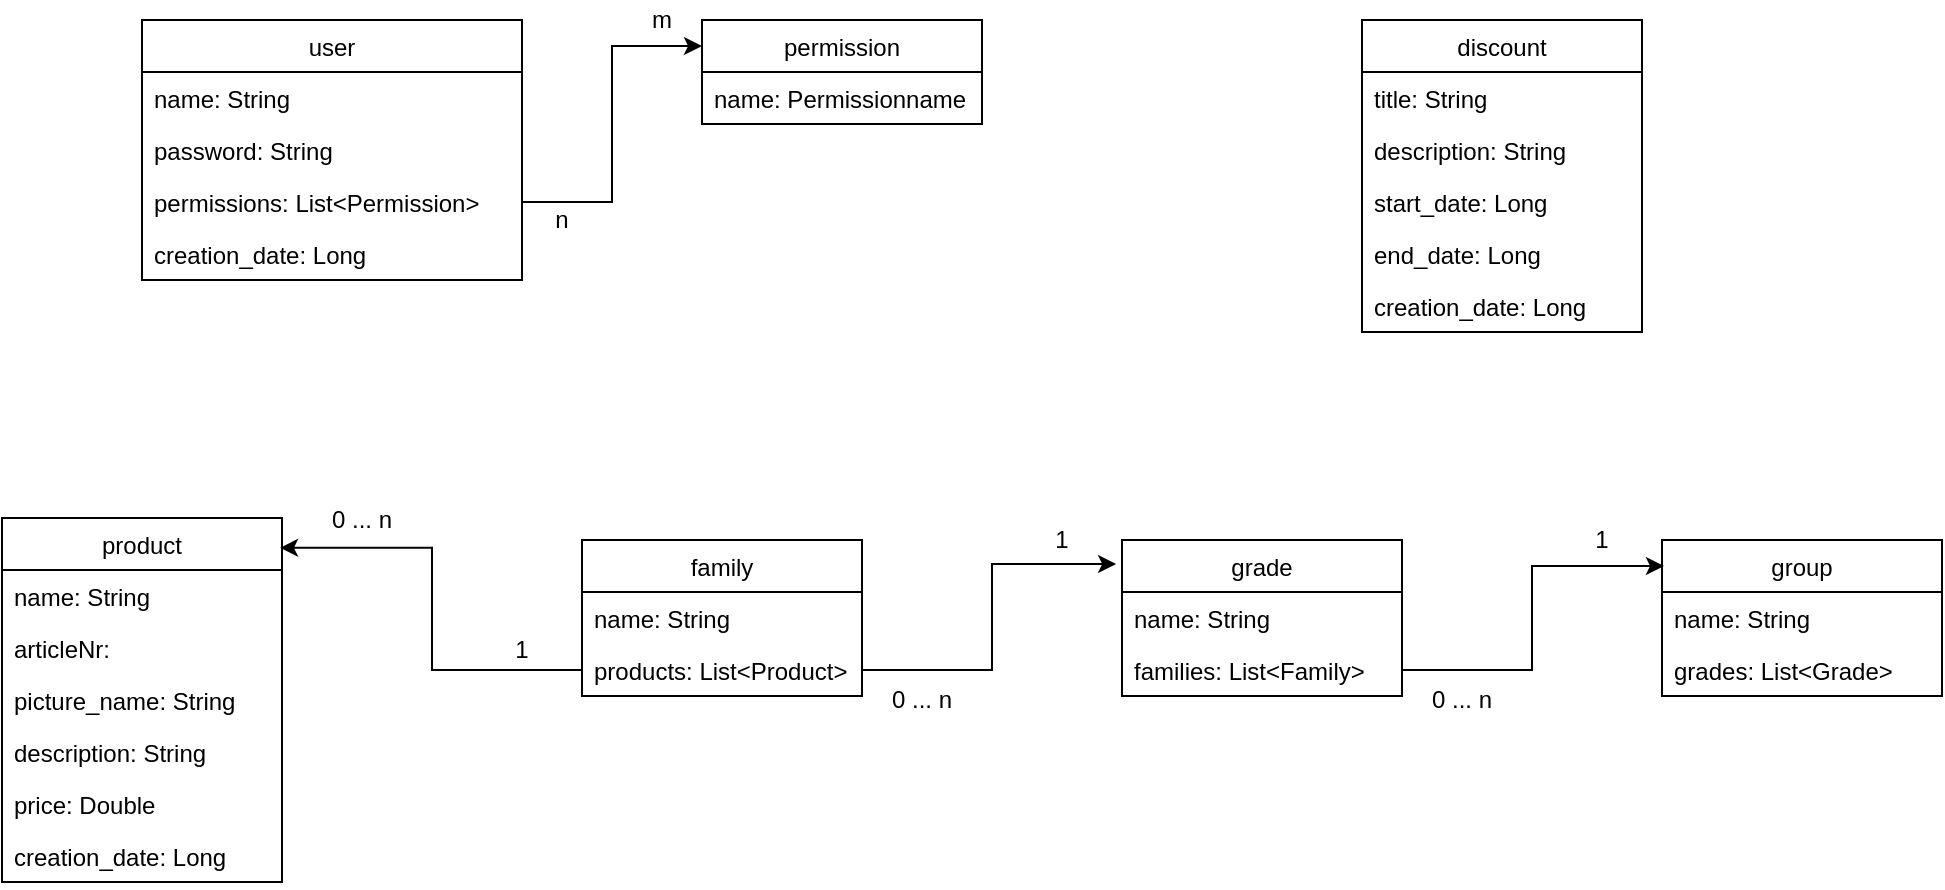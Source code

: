 <mxfile version="12.8.5" type="device"><diagram name="Page-1" id="9f46799a-70d6-7492-0946-bef42562c5a5"><mxGraphModel dx="1422" dy="794" grid="1" gridSize="10" guides="1" tooltips="1" connect="1" arrows="1" fold="1" page="1" pageScale="1" pageWidth="1100" pageHeight="850" background="#FFFFFF" math="0" shadow="0"><root><mxCell id="0"/><mxCell id="1" parent="0"/><mxCell id="CYPonlzc460bOWuZ9gF6-1" value="user" style="swimlane;fontStyle=0;childLayout=stackLayout;horizontal=1;startSize=26;fillColor=none;horizontalStack=0;resizeParent=1;resizeParentMax=0;resizeLast=0;collapsible=1;marginBottom=0;" vertex="1" parent="1"><mxGeometry x="190" y="110" width="190" height="130" as="geometry"/></mxCell><mxCell id="CYPonlzc460bOWuZ9gF6-2" value="name: String" style="text;strokeColor=none;fillColor=none;align=left;verticalAlign=top;spacingLeft=4;spacingRight=4;overflow=hidden;rotatable=0;points=[[0,0.5],[1,0.5]];portConstraint=eastwest;" vertex="1" parent="CYPonlzc460bOWuZ9gF6-1"><mxGeometry y="26" width="190" height="26" as="geometry"/></mxCell><mxCell id="CYPonlzc460bOWuZ9gF6-3" value="password: String" style="text;strokeColor=none;fillColor=none;align=left;verticalAlign=top;spacingLeft=4;spacingRight=4;overflow=hidden;rotatable=0;points=[[0,0.5],[1,0.5]];portConstraint=eastwest;" vertex="1" parent="CYPonlzc460bOWuZ9gF6-1"><mxGeometry y="52" width="190" height="26" as="geometry"/></mxCell><mxCell id="CYPonlzc460bOWuZ9gF6-4" value="permissions: List&lt;Permission&gt;" style="text;strokeColor=none;fillColor=none;align=left;verticalAlign=top;spacingLeft=4;spacingRight=4;overflow=hidden;rotatable=0;points=[[0,0.5],[1,0.5]];portConstraint=eastwest;" vertex="1" parent="CYPonlzc460bOWuZ9gF6-1"><mxGeometry y="78" width="190" height="26" as="geometry"/></mxCell><mxCell id="CYPonlzc460bOWuZ9gF6-25" value="creation_date: Long" style="text;strokeColor=none;fillColor=none;align=left;verticalAlign=top;spacingLeft=4;spacingRight=4;overflow=hidden;rotatable=0;points=[[0,0.5],[1,0.5]];portConstraint=eastwest;" vertex="1" parent="CYPonlzc460bOWuZ9gF6-1"><mxGeometry y="104" width="190" height="26" as="geometry"/></mxCell><mxCell id="CYPonlzc460bOWuZ9gF6-16" style="edgeStyle=orthogonalEdgeStyle;rounded=0;orthogonalLoop=1;jettySize=auto;html=1;exitX=1;exitY=0.5;exitDx=0;exitDy=0;entryX=0;entryY=0.25;entryDx=0;entryDy=0;" edge="1" parent="1" source="CYPonlzc460bOWuZ9gF6-4" target="CYPonlzc460bOWuZ9gF6-5"><mxGeometry relative="1" as="geometry"/></mxCell><mxCell id="CYPonlzc460bOWuZ9gF6-5" value="permission" style="swimlane;fontStyle=0;childLayout=stackLayout;horizontal=1;startSize=26;fillColor=none;horizontalStack=0;resizeParent=1;resizeParentMax=0;resizeLast=0;collapsible=1;marginBottom=0;" vertex="1" parent="1"><mxGeometry x="470" y="110" width="140" height="52" as="geometry"/></mxCell><mxCell id="CYPonlzc460bOWuZ9gF6-6" value="name: Permissionname" style="text;strokeColor=none;fillColor=none;align=left;verticalAlign=top;spacingLeft=4;spacingRight=4;overflow=hidden;rotatable=0;points=[[0,0.5],[1,0.5]];portConstraint=eastwest;" vertex="1" parent="CYPonlzc460bOWuZ9gF6-5"><mxGeometry y="26" width="140" height="26" as="geometry"/></mxCell><mxCell id="CYPonlzc460bOWuZ9gF6-17" value="n" style="text;html=1;strokeColor=none;fillColor=none;align=center;verticalAlign=middle;whiteSpace=wrap;rounded=0;" vertex="1" parent="1"><mxGeometry x="380" y="200" width="40" height="20" as="geometry"/></mxCell><mxCell id="CYPonlzc460bOWuZ9gF6-18" value="m" style="text;html=1;strokeColor=none;fillColor=none;align=center;verticalAlign=middle;whiteSpace=wrap;rounded=0;" vertex="1" parent="1"><mxGeometry x="430" y="100" width="40" height="20" as="geometry"/></mxCell><mxCell id="CYPonlzc460bOWuZ9gF6-40" style="edgeStyle=orthogonalEdgeStyle;rounded=0;orthogonalLoop=1;jettySize=auto;html=1;exitX=1;exitY=0.5;exitDx=0;exitDy=0;entryX=-0.021;entryY=0.154;entryDx=0;entryDy=0;entryPerimeter=0;" edge="1" parent="1" source="CYPonlzc460bOWuZ9gF6-39" target="CYPonlzc460bOWuZ9gF6-33"><mxGeometry relative="1" as="geometry"/></mxCell><mxCell id="CYPonlzc460bOWuZ9gF6-19" value="discount" style="swimlane;fontStyle=0;childLayout=stackLayout;horizontal=1;startSize=26;fillColor=none;horizontalStack=0;resizeParent=1;resizeParentMax=0;resizeLast=0;collapsible=1;marginBottom=0;" vertex="1" parent="1"><mxGeometry x="800" y="110" width="140" height="156" as="geometry"/></mxCell><mxCell id="CYPonlzc460bOWuZ9gF6-20" value="title: String" style="text;strokeColor=none;fillColor=none;align=left;verticalAlign=top;spacingLeft=4;spacingRight=4;overflow=hidden;rotatable=0;points=[[0,0.5],[1,0.5]];portConstraint=eastwest;" vertex="1" parent="CYPonlzc460bOWuZ9gF6-19"><mxGeometry y="26" width="140" height="26" as="geometry"/></mxCell><mxCell id="CYPonlzc460bOWuZ9gF6-21" value="description: String" style="text;strokeColor=none;fillColor=none;align=left;verticalAlign=top;spacingLeft=4;spacingRight=4;overflow=hidden;rotatable=0;points=[[0,0.5],[1,0.5]];portConstraint=eastwest;" vertex="1" parent="CYPonlzc460bOWuZ9gF6-19"><mxGeometry y="52" width="140" height="26" as="geometry"/></mxCell><mxCell id="CYPonlzc460bOWuZ9gF6-22" value="start_date: Long" style="text;strokeColor=none;fillColor=none;align=left;verticalAlign=top;spacingLeft=4;spacingRight=4;overflow=hidden;rotatable=0;points=[[0,0.5],[1,0.5]];portConstraint=eastwest;" vertex="1" parent="CYPonlzc460bOWuZ9gF6-19"><mxGeometry y="78" width="140" height="26" as="geometry"/></mxCell><mxCell id="CYPonlzc460bOWuZ9gF6-23" value="end_date: Long" style="text;strokeColor=none;fillColor=none;align=left;verticalAlign=top;spacingLeft=4;spacingRight=4;overflow=hidden;rotatable=0;points=[[0,0.5],[1,0.5]];portConstraint=eastwest;" vertex="1" parent="CYPonlzc460bOWuZ9gF6-19"><mxGeometry y="104" width="140" height="26" as="geometry"/></mxCell><mxCell id="CYPonlzc460bOWuZ9gF6-26" value="creation_date: Long" style="text;strokeColor=none;fillColor=none;align=left;verticalAlign=top;spacingLeft=4;spacingRight=4;overflow=hidden;rotatable=0;points=[[0,0.5],[1,0.5]];portConstraint=eastwest;" vertex="1" parent="CYPonlzc460bOWuZ9gF6-19"><mxGeometry y="130" width="140" height="26" as="geometry"/></mxCell><mxCell id="CYPonlzc460bOWuZ9gF6-35" value="family" style="swimlane;fontStyle=0;childLayout=stackLayout;horizontal=1;startSize=26;fillColor=none;horizontalStack=0;resizeParent=1;resizeParentMax=0;resizeLast=0;collapsible=1;marginBottom=0;" vertex="1" parent="1"><mxGeometry x="410" y="370" width="140" height="78" as="geometry"/></mxCell><mxCell id="CYPonlzc460bOWuZ9gF6-36" value="name: String" style="text;strokeColor=none;fillColor=none;align=left;verticalAlign=top;spacingLeft=4;spacingRight=4;overflow=hidden;rotatable=0;points=[[0,0.5],[1,0.5]];portConstraint=eastwest;" vertex="1" parent="CYPonlzc460bOWuZ9gF6-35"><mxGeometry y="26" width="140" height="26" as="geometry"/></mxCell><mxCell id="CYPonlzc460bOWuZ9gF6-39" value="products: List&lt;Product&gt;" style="text;strokeColor=none;fillColor=none;align=left;verticalAlign=top;spacingLeft=4;spacingRight=4;overflow=hidden;rotatable=0;points=[[0,0.5],[1,0.5]];portConstraint=eastwest;" vertex="1" parent="CYPonlzc460bOWuZ9gF6-35"><mxGeometry y="52" width="140" height="26" as="geometry"/></mxCell><mxCell id="CYPonlzc460bOWuZ9gF6-33" value="grade" style="swimlane;fontStyle=0;childLayout=stackLayout;horizontal=1;startSize=26;fillColor=none;horizontalStack=0;resizeParent=1;resizeParentMax=0;resizeLast=0;collapsible=1;marginBottom=0;" vertex="1" parent="1"><mxGeometry x="680" y="370" width="140" height="78" as="geometry"/></mxCell><mxCell id="CYPonlzc460bOWuZ9gF6-34" value="name: String" style="text;strokeColor=none;fillColor=none;align=left;verticalAlign=top;spacingLeft=4;spacingRight=4;overflow=hidden;rotatable=0;points=[[0,0.5],[1,0.5]];portConstraint=eastwest;" vertex="1" parent="CYPonlzc460bOWuZ9gF6-33"><mxGeometry y="26" width="140" height="26" as="geometry"/></mxCell><mxCell id="CYPonlzc460bOWuZ9gF6-38" value="families: List&lt;Family&gt;" style="text;strokeColor=none;fillColor=none;align=left;verticalAlign=top;spacingLeft=4;spacingRight=4;overflow=hidden;rotatable=0;points=[[0,0.5],[1,0.5]];portConstraint=eastwest;" vertex="1" parent="CYPonlzc460bOWuZ9gF6-33"><mxGeometry y="52" width="140" height="26" as="geometry"/></mxCell><mxCell id="CYPonlzc460bOWuZ9gF6-27" value="group" style="swimlane;fontStyle=0;childLayout=stackLayout;horizontal=1;startSize=26;fillColor=none;horizontalStack=0;resizeParent=1;resizeParentMax=0;resizeLast=0;collapsible=1;marginBottom=0;" vertex="1" parent="1"><mxGeometry x="950" y="370" width="140" height="78" as="geometry"/></mxCell><mxCell id="CYPonlzc460bOWuZ9gF6-28" value="name: String" style="text;strokeColor=none;fillColor=none;align=left;verticalAlign=top;spacingLeft=4;spacingRight=4;overflow=hidden;rotatable=0;points=[[0,0.5],[1,0.5]];portConstraint=eastwest;" vertex="1" parent="CYPonlzc460bOWuZ9gF6-27"><mxGeometry y="26" width="140" height="26" as="geometry"/></mxCell><mxCell id="CYPonlzc460bOWuZ9gF6-37" value="grades: List&lt;Grade&gt;" style="text;strokeColor=none;fillColor=none;align=left;verticalAlign=top;spacingLeft=4;spacingRight=4;overflow=hidden;rotatable=0;points=[[0,0.5],[1,0.5]];portConstraint=eastwest;" vertex="1" parent="CYPonlzc460bOWuZ9gF6-27"><mxGeometry y="52" width="140" height="26" as="geometry"/></mxCell><mxCell id="CYPonlzc460bOWuZ9gF6-41" style="edgeStyle=orthogonalEdgeStyle;rounded=0;orthogonalLoop=1;jettySize=auto;html=1;exitX=1;exitY=0.5;exitDx=0;exitDy=0;entryX=0.007;entryY=0.167;entryDx=0;entryDy=0;entryPerimeter=0;" edge="1" parent="1" source="CYPonlzc460bOWuZ9gF6-38" target="CYPonlzc460bOWuZ9gF6-27"><mxGeometry relative="1" as="geometry"/></mxCell><mxCell id="CYPonlzc460bOWuZ9gF6-42" value="0 ... n" style="text;html=1;strokeColor=none;fillColor=none;align=center;verticalAlign=middle;whiteSpace=wrap;rounded=0;" vertex="1" parent="1"><mxGeometry x="560" y="440" width="40" height="20" as="geometry"/></mxCell><mxCell id="CYPonlzc460bOWuZ9gF6-43" value="0 ... n" style="text;html=1;strokeColor=none;fillColor=none;align=center;verticalAlign=middle;whiteSpace=wrap;rounded=0;" vertex="1" parent="1"><mxGeometry x="830" y="440" width="40" height="20" as="geometry"/></mxCell><mxCell id="CYPonlzc460bOWuZ9gF6-44" value="1" style="text;html=1;strokeColor=none;fillColor=none;align=center;verticalAlign=middle;whiteSpace=wrap;rounded=0;" vertex="1" parent="1"><mxGeometry x="900" y="360" width="40" height="20" as="geometry"/></mxCell><mxCell id="CYPonlzc460bOWuZ9gF6-45" value="1" style="text;html=1;strokeColor=none;fillColor=none;align=center;verticalAlign=middle;whiteSpace=wrap;rounded=0;" vertex="1" parent="1"><mxGeometry x="630" y="360" width="40" height="20" as="geometry"/></mxCell><mxCell id="CYPonlzc460bOWuZ9gF6-9" value="product" style="swimlane;fontStyle=0;childLayout=stackLayout;horizontal=1;startSize=26;fillColor=none;horizontalStack=0;resizeParent=1;resizeParentMax=0;resizeLast=0;collapsible=1;marginBottom=0;" vertex="1" parent="1"><mxGeometry x="120" y="359" width="140" height="182" as="geometry"/></mxCell><mxCell id="CYPonlzc460bOWuZ9gF6-10" value="name: String" style="text;strokeColor=none;fillColor=none;align=left;verticalAlign=top;spacingLeft=4;spacingRight=4;overflow=hidden;rotatable=0;points=[[0,0.5],[1,0.5]];portConstraint=eastwest;" vertex="1" parent="CYPonlzc460bOWuZ9gF6-9"><mxGeometry y="26" width="140" height="26" as="geometry"/></mxCell><mxCell id="CYPonlzc460bOWuZ9gF6-11" value="articleNr: " style="text;strokeColor=none;fillColor=none;align=left;verticalAlign=top;spacingLeft=4;spacingRight=4;overflow=hidden;rotatable=0;points=[[0,0.5],[1,0.5]];portConstraint=eastwest;" vertex="1" parent="CYPonlzc460bOWuZ9gF6-9"><mxGeometry y="52" width="140" height="26" as="geometry"/></mxCell><mxCell id="CYPonlzc460bOWuZ9gF6-12" value="picture_name: String" style="text;strokeColor=none;fillColor=none;align=left;verticalAlign=top;spacingLeft=4;spacingRight=4;overflow=hidden;rotatable=0;points=[[0,0.5],[1,0.5]];portConstraint=eastwest;" vertex="1" parent="CYPonlzc460bOWuZ9gF6-9"><mxGeometry y="78" width="140" height="26" as="geometry"/></mxCell><mxCell id="CYPonlzc460bOWuZ9gF6-13" value="description: String" style="text;strokeColor=none;fillColor=none;align=left;verticalAlign=top;spacingLeft=4;spacingRight=4;overflow=hidden;rotatable=0;points=[[0,0.5],[1,0.5]];portConstraint=eastwest;" vertex="1" parent="CYPonlzc460bOWuZ9gF6-9"><mxGeometry y="104" width="140" height="26" as="geometry"/></mxCell><mxCell id="CYPonlzc460bOWuZ9gF6-14" value="price: Double" style="text;strokeColor=none;fillColor=none;align=left;verticalAlign=top;spacingLeft=4;spacingRight=4;overflow=hidden;rotatable=0;points=[[0,0.5],[1,0.5]];portConstraint=eastwest;" vertex="1" parent="CYPonlzc460bOWuZ9gF6-9"><mxGeometry y="130" width="140" height="26" as="geometry"/></mxCell><mxCell id="CYPonlzc460bOWuZ9gF6-15" value="creation_date: Long" style="text;strokeColor=none;fillColor=none;align=left;verticalAlign=top;spacingLeft=4;spacingRight=4;overflow=hidden;rotatable=0;points=[[0,0.5],[1,0.5]];portConstraint=eastwest;" vertex="1" parent="CYPonlzc460bOWuZ9gF6-9"><mxGeometry y="156" width="140" height="26" as="geometry"/></mxCell><mxCell id="CYPonlzc460bOWuZ9gF6-46" style="edgeStyle=orthogonalEdgeStyle;rounded=0;orthogonalLoop=1;jettySize=auto;html=1;exitX=0;exitY=0.5;exitDx=0;exitDy=0;entryX=0.993;entryY=0.082;entryDx=0;entryDy=0;entryPerimeter=0;" edge="1" parent="1" source="CYPonlzc460bOWuZ9gF6-39" target="CYPonlzc460bOWuZ9gF6-9"><mxGeometry relative="1" as="geometry"/></mxCell><mxCell id="CYPonlzc460bOWuZ9gF6-47" value="0 ... n" style="text;html=1;strokeColor=none;fillColor=none;align=center;verticalAlign=middle;whiteSpace=wrap;rounded=0;" vertex="1" parent="1"><mxGeometry x="280" y="350" width="40" height="20" as="geometry"/></mxCell><mxCell id="CYPonlzc460bOWuZ9gF6-48" value="1" style="text;html=1;strokeColor=none;fillColor=none;align=center;verticalAlign=middle;whiteSpace=wrap;rounded=0;" vertex="1" parent="1"><mxGeometry x="360" y="415" width="40" height="20" as="geometry"/></mxCell></root></mxGraphModel></diagram></mxfile>